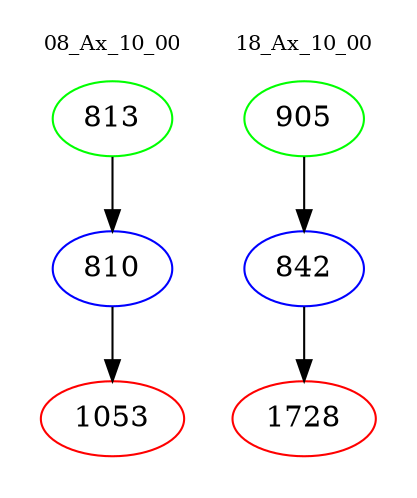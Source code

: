digraph{
subgraph cluster_0 {
color = white
label = "08_Ax_10_00";
fontsize=10;
T0_813 [label="813", color="green"]
T0_813 -> T0_810 [color="black"]
T0_810 [label="810", color="blue"]
T0_810 -> T0_1053 [color="black"]
T0_1053 [label="1053", color="red"]
}
subgraph cluster_1 {
color = white
label = "18_Ax_10_00";
fontsize=10;
T1_905 [label="905", color="green"]
T1_905 -> T1_842 [color="black"]
T1_842 [label="842", color="blue"]
T1_842 -> T1_1728 [color="black"]
T1_1728 [label="1728", color="red"]
}
}
